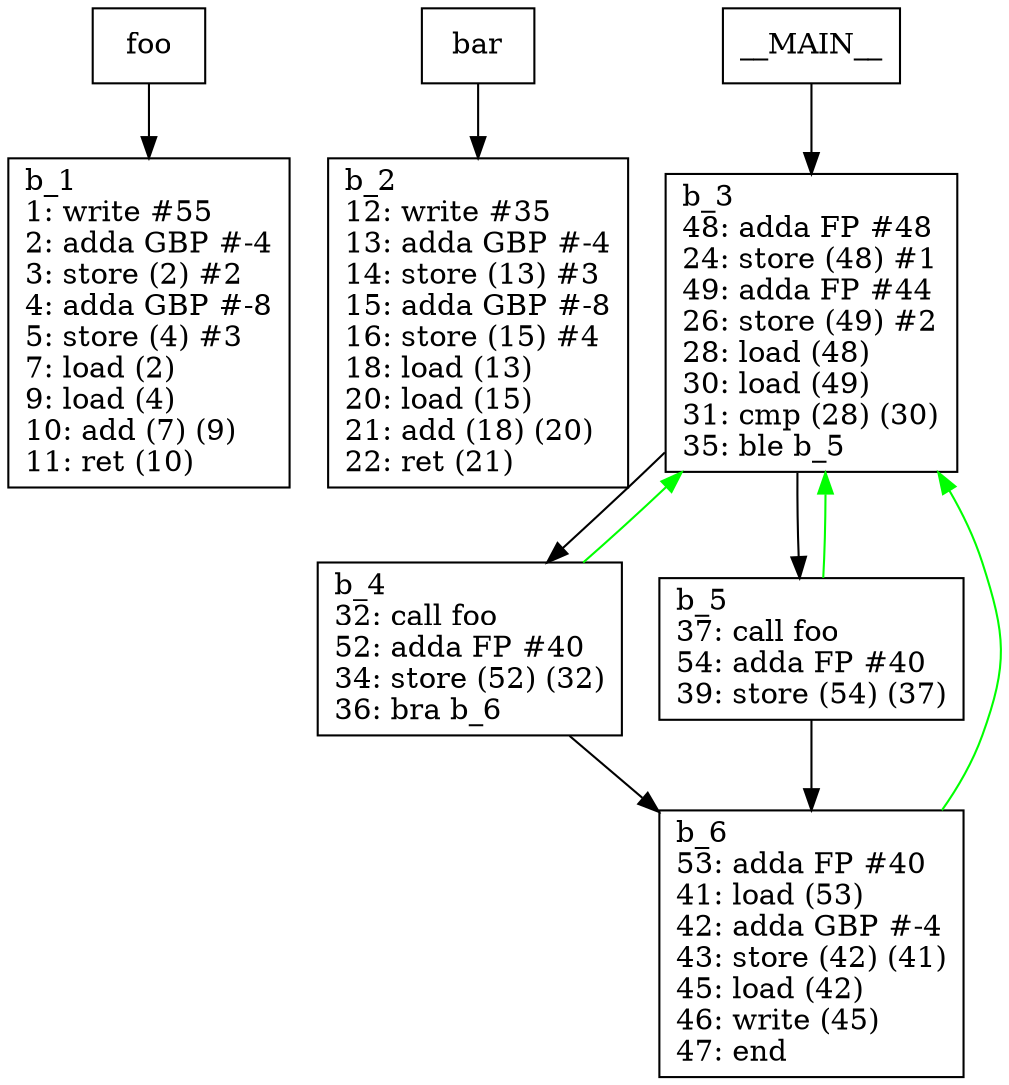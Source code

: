 digraph Computation {
node [shape=box];
foo -> b_1;
b_1 [label="b_1\l1: write #55\l2: adda GBP #-4\l3: store (2) #2\l4: adda GBP #-8\l5: store (4) #3\l7: load (2)\l9: load (4)\l10: add (7) (9)\l11: ret (10)\l"]
bar -> b_2;
b_2 [label="b_2\l12: write #35\l13: adda GBP #-4\l14: store (13) #3\l15: adda GBP #-8\l16: store (15) #4\l18: load (13)\l20: load (15)\l21: add (18) (20)\l22: ret (21)\l"]
__MAIN__ -> b_3;
b_3 [label="b_3\l48: adda FP #48\l24: store (48) #1\l49: adda FP #44\l26: store (49) #2\l28: load (48)\l30: load (49)\l31: cmp (28) (30)\l35: ble b_5\l"]
b_3 -> b_4;
b_4 [label="b_4\l32: call foo\l52: adda FP #40\l34: store (52) (32)\l36: bra b_6\l"]
b_4 -> b_6;
b_6 [label="b_6\l53: adda FP #40\l41: load (53)\l42: adda GBP #-4\l43: store (42) (41)\l45: load (42)\l46: write (45)\l47: end\l"]
b_6 -> b_3[color="green"];
b_4 -> b_3[color="green"];
b_3 -> b_5;
b_5 [label="b_5\l37: call foo\l54: adda FP #40\l39: store (54) (37)\l"]
b_5 -> b_6;
b_5 -> b_3[color="green"];
}